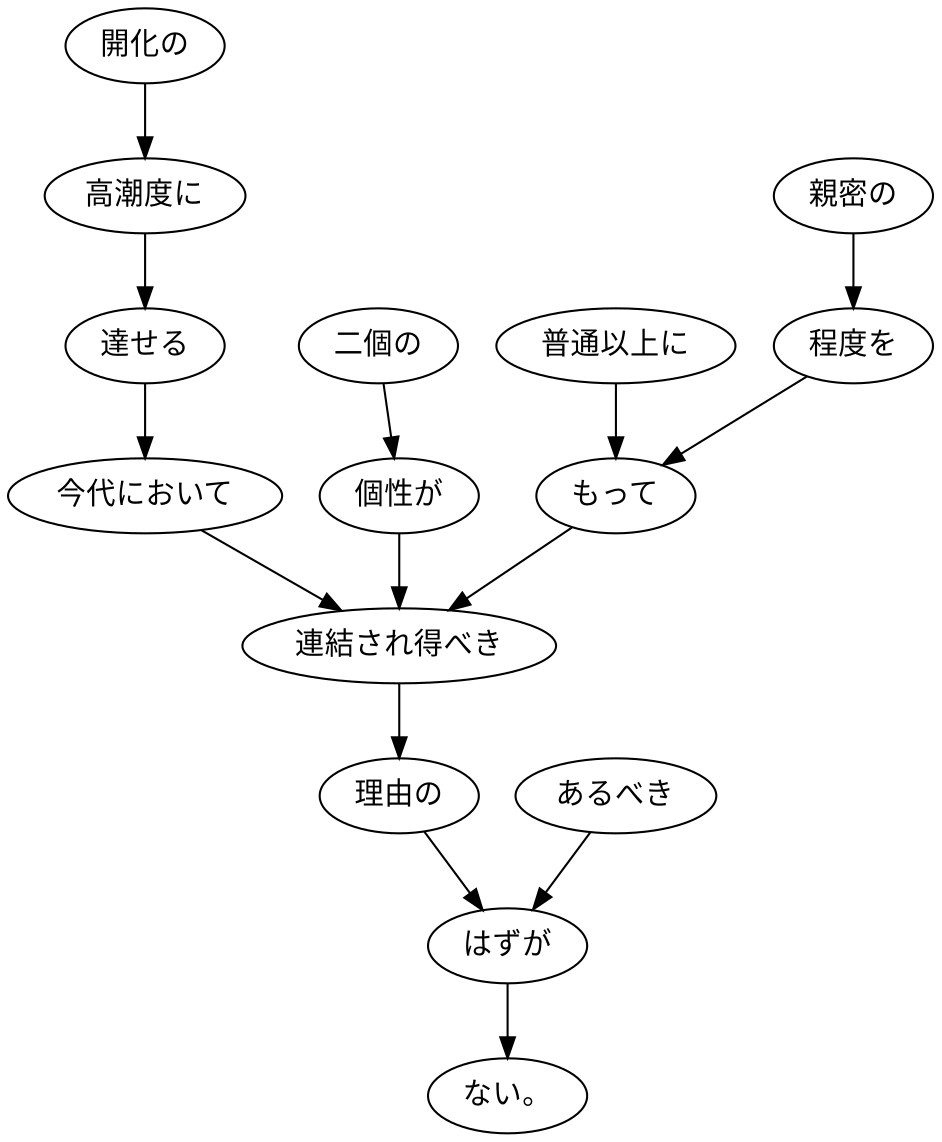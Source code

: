 digraph graph8795 {
	node0 [label="開化の"];
	node1 [label="高潮度に"];
	node2 [label="達せる"];
	node3 [label="今代において"];
	node4 [label="二個の"];
	node5 [label="個性が"];
	node6 [label="普通以上に"];
	node7 [label="親密の"];
	node8 [label="程度を"];
	node9 [label="もって"];
	node10 [label="連結され得べき"];
	node11 [label="理由の"];
	node12 [label="あるべき"];
	node13 [label="はずが"];
	node14 [label="ない。"];
	node0 -> node1;
	node1 -> node2;
	node2 -> node3;
	node3 -> node10;
	node4 -> node5;
	node5 -> node10;
	node6 -> node9;
	node7 -> node8;
	node8 -> node9;
	node9 -> node10;
	node10 -> node11;
	node11 -> node13;
	node12 -> node13;
	node13 -> node14;
}

